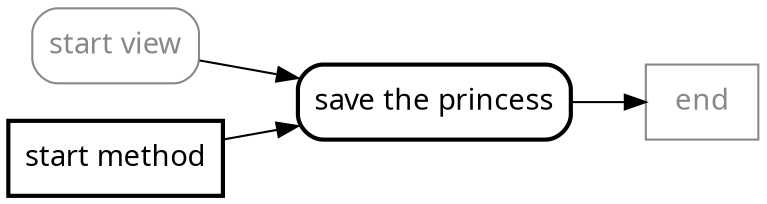 digraph {
	graph [rankdir=LR]
	node [fillcolor=white fontname="sans-serif" shape=rect style=filled]
	"start view" [color="#888888" fontcolor="#888888" style="filled, rounded"]
	"start method" [color="#888888" fontcolor="#888888" style=filled]
	end [color="#888888" fontcolor="#888888" style=filled]
	"save the princess" [color="#888888" fontcolor="#888888" style="filled, rounded"]
	"start view" -> "save the princess"
	"start method" -> "save the princess"
	"save the princess" -> end
	"save the princess" [color=black fontcolor=black href="/simple/save_the_princess/2/" style="filled, rounded, bold"]
	"start method" [color=black fontcolor=black style="filled, bold"]
}
